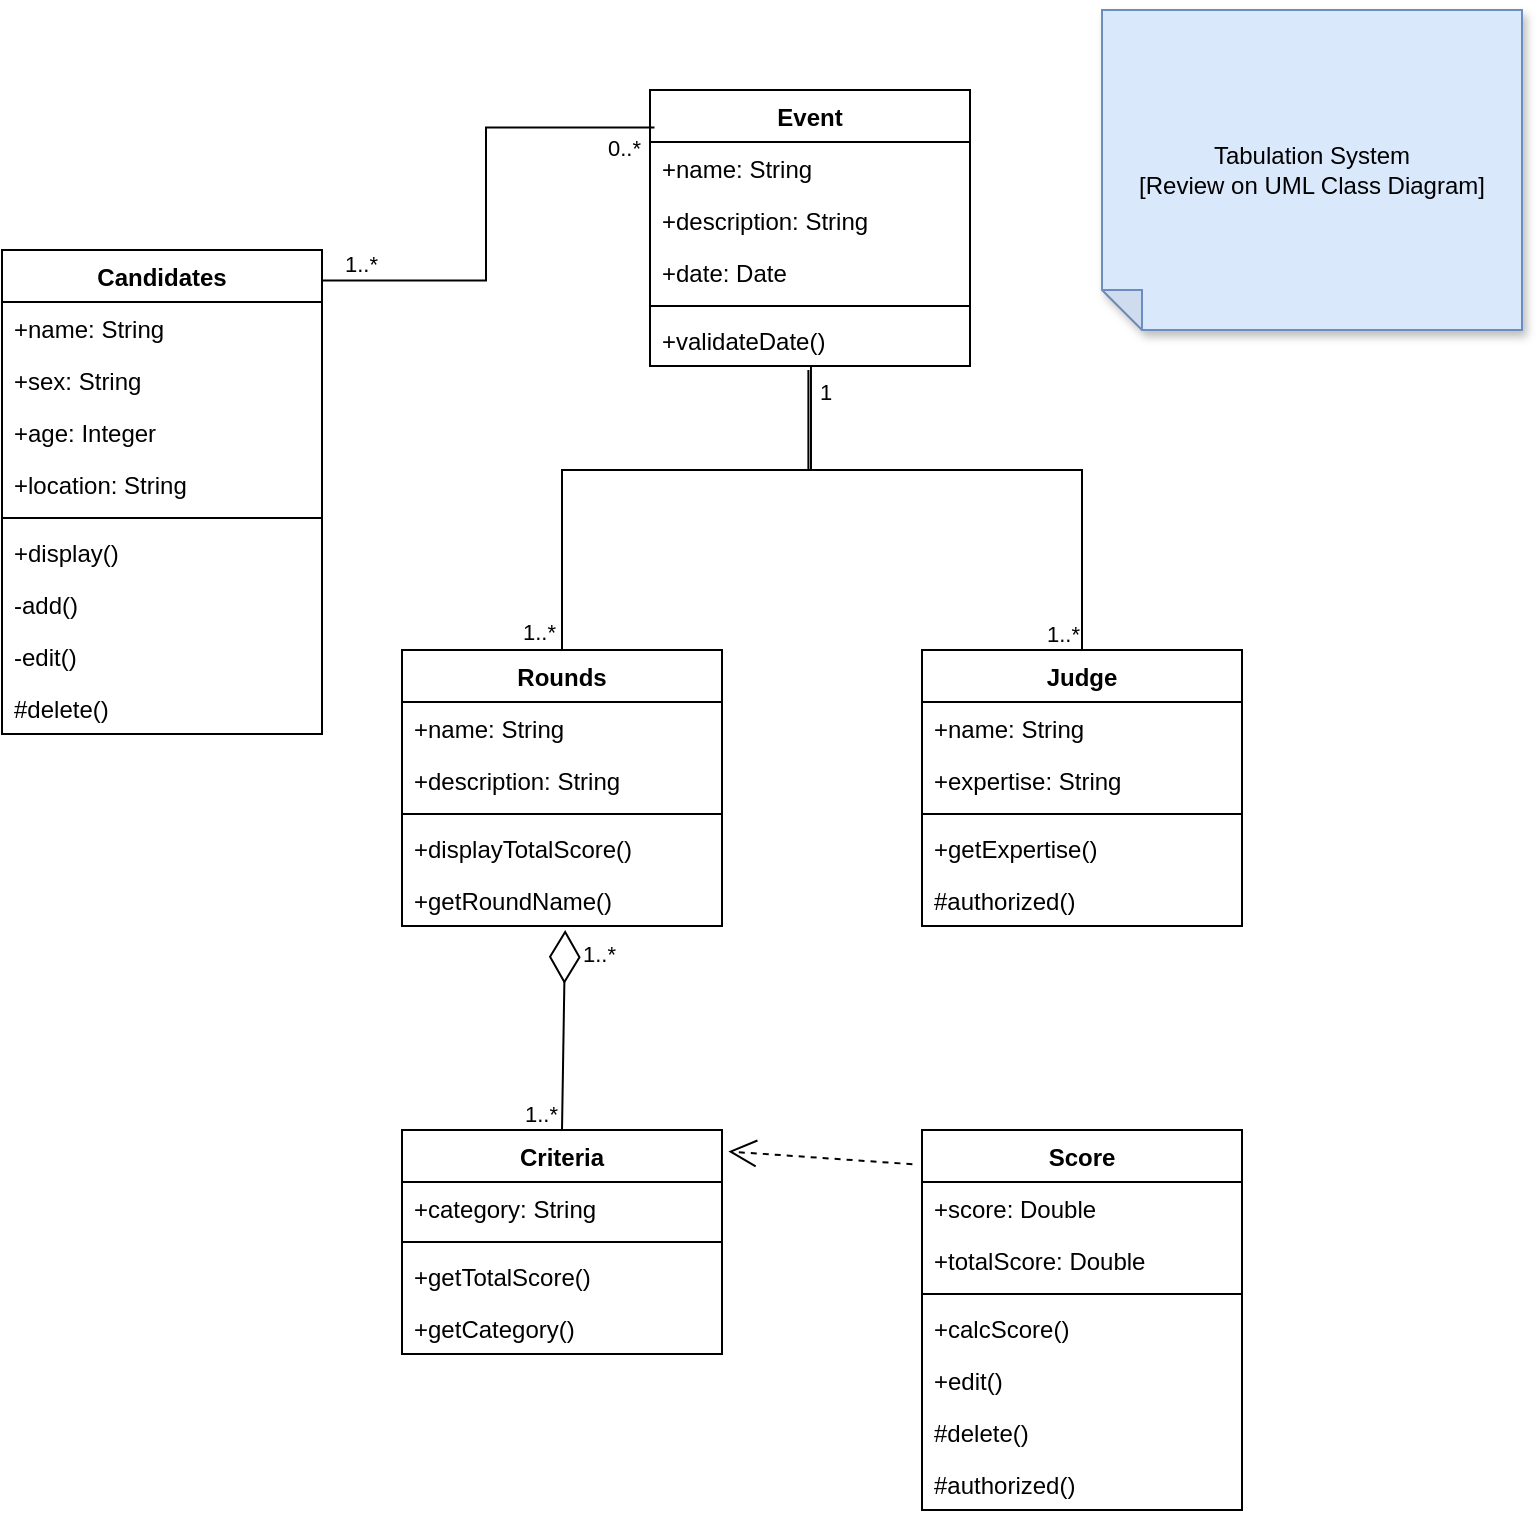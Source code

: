 <mxfile version="21.8.1" type="github">
  <diagram id="C5RBs43oDa-KdzZeNtuy" name="Page-1">
    <mxGraphModel dx="1050" dy="568" grid="1" gridSize="10" guides="1" tooltips="1" connect="1" arrows="1" fold="1" page="1" pageScale="1" pageWidth="827" pageHeight="1169" math="0" shadow="0">
      <root>
        <mxCell id="WIyWlLk6GJQsqaUBKTNV-0" />
        <mxCell id="WIyWlLk6GJQsqaUBKTNV-1" parent="WIyWlLk6GJQsqaUBKTNV-0" />
        <mxCell id="4XFe6pfDzy5YcLh7HWTz-14" value="Criteria" style="swimlane;fontStyle=1;align=center;verticalAlign=top;childLayout=stackLayout;horizontal=1;startSize=26;horizontalStack=0;resizeParent=1;resizeParentMax=0;resizeLast=0;collapsible=1;marginBottom=0;whiteSpace=wrap;html=1;" parent="WIyWlLk6GJQsqaUBKTNV-1" vertex="1">
          <mxGeometry x="210" y="600" width="160" height="112" as="geometry" />
        </mxCell>
        <mxCell id="4XFe6pfDzy5YcLh7HWTz-15" value="+category: String" style="text;strokeColor=none;fillColor=none;align=left;verticalAlign=top;spacingLeft=4;spacingRight=4;overflow=hidden;rotatable=0;points=[[0,0.5],[1,0.5]];portConstraint=eastwest;whiteSpace=wrap;html=1;" parent="4XFe6pfDzy5YcLh7HWTz-14" vertex="1">
          <mxGeometry y="26" width="160" height="26" as="geometry" />
        </mxCell>
        <mxCell id="4XFe6pfDzy5YcLh7HWTz-16" value="" style="line;strokeWidth=1;fillColor=none;align=left;verticalAlign=middle;spacingTop=-1;spacingLeft=3;spacingRight=3;rotatable=0;labelPosition=right;points=[];portConstraint=eastwest;strokeColor=inherit;" parent="4XFe6pfDzy5YcLh7HWTz-14" vertex="1">
          <mxGeometry y="52" width="160" height="8" as="geometry" />
        </mxCell>
        <mxCell id="4XFe6pfDzy5YcLh7HWTz-64" value="+getTotalScore()" style="text;strokeColor=none;fillColor=none;align=left;verticalAlign=top;spacingLeft=4;spacingRight=4;overflow=hidden;rotatable=0;points=[[0,0.5],[1,0.5]];portConstraint=eastwest;whiteSpace=wrap;html=1;" parent="4XFe6pfDzy5YcLh7HWTz-14" vertex="1">
          <mxGeometry y="60" width="160" height="26" as="geometry" />
        </mxCell>
        <mxCell id="4XFe6pfDzy5YcLh7HWTz-51" value="+getCategory()" style="text;strokeColor=none;fillColor=none;align=left;verticalAlign=top;spacingLeft=4;spacingRight=4;overflow=hidden;rotatable=0;points=[[0,0.5],[1,0.5]];portConstraint=eastwest;whiteSpace=wrap;html=1;" parent="4XFe6pfDzy5YcLh7HWTz-14" vertex="1">
          <mxGeometry y="86" width="160" height="26" as="geometry" />
        </mxCell>
        <mxCell id="4XFe6pfDzy5YcLh7HWTz-19" value="Candidates" style="swimlane;fontStyle=1;align=center;verticalAlign=top;childLayout=stackLayout;horizontal=1;startSize=26;horizontalStack=0;resizeParent=1;resizeParentMax=0;resizeLast=0;collapsible=1;marginBottom=0;whiteSpace=wrap;html=1;" parent="WIyWlLk6GJQsqaUBKTNV-1" vertex="1">
          <mxGeometry x="10" y="160" width="160" height="242" as="geometry" />
        </mxCell>
        <mxCell id="zkfFHV4jXpPFQw0GAbJ--7" value="+name: String" style="text;align=left;verticalAlign=top;spacingLeft=4;spacingRight=4;overflow=hidden;rotatable=0;points=[[0,0.5],[1,0.5]];portConstraint=eastwest;" parent="4XFe6pfDzy5YcLh7HWTz-19" vertex="1">
          <mxGeometry y="26" width="160" height="26" as="geometry" />
        </mxCell>
        <mxCell id="4XFe6pfDzy5YcLh7HWTz-9" value="+sex: String" style="text;strokeColor=none;fillColor=none;align=left;verticalAlign=top;spacingLeft=4;spacingRight=4;overflow=hidden;rotatable=0;points=[[0,0.5],[1,0.5]];portConstraint=eastwest;whiteSpace=wrap;html=1;" parent="4XFe6pfDzy5YcLh7HWTz-19" vertex="1">
          <mxGeometry y="52" width="160" height="26" as="geometry" />
        </mxCell>
        <mxCell id="4XFe6pfDzy5YcLh7HWTz-44" value="+age: Integer" style="text;strokeColor=none;fillColor=none;align=left;verticalAlign=top;spacingLeft=4;spacingRight=4;overflow=hidden;rotatable=0;points=[[0,0.5],[1,0.5]];portConstraint=eastwest;whiteSpace=wrap;html=1;" parent="4XFe6pfDzy5YcLh7HWTz-19" vertex="1">
          <mxGeometry y="78" width="160" height="26" as="geometry" />
        </mxCell>
        <mxCell id="zkfFHV4jXpPFQw0GAbJ--8" value="+location: String" style="text;align=left;verticalAlign=top;spacingLeft=4;spacingRight=4;overflow=hidden;rotatable=0;points=[[0,0.5],[1,0.5]];portConstraint=eastwest;rounded=0;shadow=0;html=0;" parent="4XFe6pfDzy5YcLh7HWTz-19" vertex="1">
          <mxGeometry y="104" width="160" height="26" as="geometry" />
        </mxCell>
        <mxCell id="4XFe6pfDzy5YcLh7HWTz-21" value="" style="line;strokeWidth=1;fillColor=none;align=left;verticalAlign=middle;spacingTop=-1;spacingLeft=3;spacingRight=3;rotatable=0;labelPosition=right;points=[];portConstraint=eastwest;strokeColor=inherit;" parent="4XFe6pfDzy5YcLh7HWTz-19" vertex="1">
          <mxGeometry y="130" width="160" height="8" as="geometry" />
        </mxCell>
        <mxCell id="zkfFHV4jXpPFQw0GAbJ--11" value="+display()" style="text;align=left;verticalAlign=top;spacingLeft=4;spacingRight=4;overflow=hidden;rotatable=0;points=[[0,0.5],[1,0.5]];portConstraint=eastwest;" parent="4XFe6pfDzy5YcLh7HWTz-19" vertex="1">
          <mxGeometry y="138" width="160" height="26" as="geometry" />
        </mxCell>
        <mxCell id="4XFe6pfDzy5YcLh7HWTz-11" value="-add()" style="text;strokeColor=none;fillColor=none;align=left;verticalAlign=top;spacingLeft=4;spacingRight=4;overflow=hidden;rotatable=0;points=[[0,0.5],[1,0.5]];portConstraint=eastwest;whiteSpace=wrap;html=1;" parent="4XFe6pfDzy5YcLh7HWTz-19" vertex="1">
          <mxGeometry y="164" width="160" height="26" as="geometry" />
        </mxCell>
        <mxCell id="4XFe6pfDzy5YcLh7HWTz-12" value="-edit()" style="text;strokeColor=none;fillColor=none;align=left;verticalAlign=top;spacingLeft=4;spacingRight=4;overflow=hidden;rotatable=0;points=[[0,0.5],[1,0.5]];portConstraint=eastwest;whiteSpace=wrap;html=1;" parent="4XFe6pfDzy5YcLh7HWTz-19" vertex="1">
          <mxGeometry y="190" width="160" height="26" as="geometry" />
        </mxCell>
        <mxCell id="4XFe6pfDzy5YcLh7HWTz-13" value="#delete()" style="text;strokeColor=none;fillColor=none;align=left;verticalAlign=top;spacingLeft=4;spacingRight=4;overflow=hidden;rotatable=0;points=[[0,0.5],[1,0.5]];portConstraint=eastwest;whiteSpace=wrap;html=1;" parent="4XFe6pfDzy5YcLh7HWTz-19" vertex="1">
          <mxGeometry y="216" width="160" height="26" as="geometry" />
        </mxCell>
        <mxCell id="4XFe6pfDzy5YcLh7HWTz-23" value="Score" style="swimlane;fontStyle=1;align=center;verticalAlign=top;childLayout=stackLayout;horizontal=1;startSize=26;horizontalStack=0;resizeParent=1;resizeParentMax=0;resizeLast=0;collapsible=1;marginBottom=0;whiteSpace=wrap;html=1;" parent="WIyWlLk6GJQsqaUBKTNV-1" vertex="1">
          <mxGeometry x="470" y="600" width="160" height="190" as="geometry" />
        </mxCell>
        <mxCell id="4XFe6pfDzy5YcLh7HWTz-50" value="+score: Double" style="text;strokeColor=none;fillColor=none;align=left;verticalAlign=top;spacingLeft=4;spacingRight=4;overflow=hidden;rotatable=0;points=[[0,0.5],[1,0.5]];portConstraint=eastwest;whiteSpace=wrap;html=1;" parent="4XFe6pfDzy5YcLh7HWTz-23" vertex="1">
          <mxGeometry y="26" width="160" height="26" as="geometry" />
        </mxCell>
        <mxCell id="4XFe6pfDzy5YcLh7HWTz-6" value="+totalScore: Double" style="text;strokeColor=none;fillColor=none;align=left;verticalAlign=top;spacingLeft=4;spacingRight=4;overflow=hidden;rotatable=0;points=[[0,0.5],[1,0.5]];portConstraint=eastwest;whiteSpace=wrap;html=1;" parent="4XFe6pfDzy5YcLh7HWTz-23" vertex="1">
          <mxGeometry y="52" width="160" height="26" as="geometry" />
        </mxCell>
        <mxCell id="4XFe6pfDzy5YcLh7HWTz-25" value="" style="line;strokeWidth=1;fillColor=none;align=left;verticalAlign=middle;spacingTop=-1;spacingLeft=3;spacingRight=3;rotatable=0;labelPosition=right;points=[];portConstraint=eastwest;strokeColor=inherit;" parent="4XFe6pfDzy5YcLh7HWTz-23" vertex="1">
          <mxGeometry y="78" width="160" height="8" as="geometry" />
        </mxCell>
        <mxCell id="4XFe6pfDzy5YcLh7HWTz-47" value="+calcScore()" style="text;strokeColor=none;fillColor=none;align=left;verticalAlign=top;spacingLeft=4;spacingRight=4;overflow=hidden;rotatable=0;points=[[0,0.5],[1,0.5]];portConstraint=eastwest;whiteSpace=wrap;html=1;" parent="4XFe6pfDzy5YcLh7HWTz-23" vertex="1">
          <mxGeometry y="86" width="160" height="26" as="geometry" />
        </mxCell>
        <mxCell id="VrfBKMHsfDvfyahwSBMf-9" value="+edit()" style="text;strokeColor=none;fillColor=none;align=left;verticalAlign=top;spacingLeft=4;spacingRight=4;overflow=hidden;rotatable=0;points=[[0,0.5],[1,0.5]];portConstraint=eastwest;whiteSpace=wrap;html=1;" vertex="1" parent="4XFe6pfDzy5YcLh7HWTz-23">
          <mxGeometry y="112" width="160" height="26" as="geometry" />
        </mxCell>
        <mxCell id="4XFe6pfDzy5YcLh7HWTz-30" value="#delete()" style="text;strokeColor=none;fillColor=none;align=left;verticalAlign=top;spacingLeft=4;spacingRight=4;overflow=hidden;rotatable=0;points=[[0,0.5],[1,0.5]];portConstraint=eastwest;whiteSpace=wrap;html=1;" parent="4XFe6pfDzy5YcLh7HWTz-23" vertex="1">
          <mxGeometry y="138" width="160" height="26" as="geometry" />
        </mxCell>
        <mxCell id="4XFe6pfDzy5YcLh7HWTz-63" value="#authorized()" style="text;strokeColor=none;fillColor=none;align=left;verticalAlign=top;spacingLeft=4;spacingRight=4;overflow=hidden;rotatable=0;points=[[0,0.5],[1,0.5]];portConstraint=eastwest;whiteSpace=wrap;html=1;" parent="4XFe6pfDzy5YcLh7HWTz-23" vertex="1">
          <mxGeometry y="164" width="160" height="26" as="geometry" />
        </mxCell>
        <mxCell id="4XFe6pfDzy5YcLh7HWTz-31" value="Event" style="swimlane;fontStyle=1;align=center;verticalAlign=top;childLayout=stackLayout;horizontal=1;startSize=26;horizontalStack=0;resizeParent=1;resizeParentMax=0;resizeLast=0;collapsible=1;marginBottom=0;whiteSpace=wrap;html=1;" parent="WIyWlLk6GJQsqaUBKTNV-1" vertex="1">
          <mxGeometry x="334" y="80" width="160" height="138" as="geometry" />
        </mxCell>
        <mxCell id="zkfFHV4jXpPFQw0GAbJ--1" value="+name: String" style="text;align=left;verticalAlign=top;spacingLeft=4;spacingRight=4;overflow=hidden;rotatable=0;points=[[0,0.5],[1,0.5]];portConstraint=eastwest;" parent="4XFe6pfDzy5YcLh7HWTz-31" vertex="1">
          <mxGeometry y="26" width="160" height="26" as="geometry" />
        </mxCell>
        <mxCell id="VrfBKMHsfDvfyahwSBMf-10" value="+description: String" style="text;strokeColor=none;fillColor=none;align=left;verticalAlign=top;spacingLeft=4;spacingRight=4;overflow=hidden;rotatable=0;points=[[0,0.5],[1,0.5]];portConstraint=eastwest;whiteSpace=wrap;html=1;" vertex="1" parent="4XFe6pfDzy5YcLh7HWTz-31">
          <mxGeometry y="52" width="160" height="26" as="geometry" />
        </mxCell>
        <mxCell id="zkfFHV4jXpPFQw0GAbJ--2" value="+date: Date" style="text;align=left;verticalAlign=top;spacingLeft=4;spacingRight=4;overflow=hidden;rotatable=0;points=[[0,0.5],[1,0.5]];portConstraint=eastwest;rounded=0;shadow=0;html=0;" parent="4XFe6pfDzy5YcLh7HWTz-31" vertex="1">
          <mxGeometry y="78" width="160" height="26" as="geometry" />
        </mxCell>
        <mxCell id="4XFe6pfDzy5YcLh7HWTz-33" value="" style="line;strokeWidth=1;fillColor=none;align=left;verticalAlign=middle;spacingTop=-1;spacingLeft=3;spacingRight=3;rotatable=0;labelPosition=right;points=[];portConstraint=eastwest;strokeColor=inherit;" parent="4XFe6pfDzy5YcLh7HWTz-31" vertex="1">
          <mxGeometry y="104" width="160" height="8" as="geometry" />
        </mxCell>
        <mxCell id="4XFe6pfDzy5YcLh7HWTz-35" value="+validateDate()" style="text;align=left;verticalAlign=top;spacingLeft=4;spacingRight=4;overflow=hidden;rotatable=0;points=[[0,0.5],[1,0.5]];portConstraint=eastwest;" parent="4XFe6pfDzy5YcLh7HWTz-31" vertex="1">
          <mxGeometry y="112" width="160" height="26" as="geometry" />
        </mxCell>
        <mxCell id="4XFe6pfDzy5YcLh7HWTz-36" value="Judge" style="swimlane;fontStyle=1;align=center;verticalAlign=top;childLayout=stackLayout;horizontal=1;startSize=26;horizontalStack=0;resizeParent=1;resizeParentMax=0;resizeLast=0;collapsible=1;marginBottom=0;whiteSpace=wrap;html=1;" parent="WIyWlLk6GJQsqaUBKTNV-1" vertex="1">
          <mxGeometry x="470" y="360" width="160" height="138" as="geometry" />
        </mxCell>
        <mxCell id="zkfFHV4jXpPFQw0GAbJ--14" value="+name: String" style="text;align=left;verticalAlign=top;spacingLeft=4;spacingRight=4;overflow=hidden;rotatable=0;points=[[0,0.5],[1,0.5]];portConstraint=eastwest;" parent="4XFe6pfDzy5YcLh7HWTz-36" vertex="1">
          <mxGeometry y="26" width="160" height="26" as="geometry" />
        </mxCell>
        <mxCell id="4XFe6pfDzy5YcLh7HWTz-8" value="+expertise: String" style="text;strokeColor=none;fillColor=none;align=left;verticalAlign=top;spacingLeft=4;spacingRight=4;overflow=hidden;rotatable=0;points=[[0,0.5],[1,0.5]];portConstraint=eastwest;whiteSpace=wrap;html=1;" parent="4XFe6pfDzy5YcLh7HWTz-36" vertex="1">
          <mxGeometry y="52" width="160" height="26" as="geometry" />
        </mxCell>
        <mxCell id="4XFe6pfDzy5YcLh7HWTz-38" value="" style="line;strokeWidth=1;fillColor=none;align=left;verticalAlign=middle;spacingTop=-1;spacingLeft=3;spacingRight=3;rotatable=0;labelPosition=right;points=[];portConstraint=eastwest;strokeColor=inherit;" parent="4XFe6pfDzy5YcLh7HWTz-36" vertex="1">
          <mxGeometry y="78" width="160" height="8" as="geometry" />
        </mxCell>
        <mxCell id="4XFe6pfDzy5YcLh7HWTz-39" value="+getExpertise()" style="text;strokeColor=none;fillColor=none;align=left;verticalAlign=top;spacingLeft=4;spacingRight=4;overflow=hidden;rotatable=0;points=[[0,0.5],[1,0.5]];portConstraint=eastwest;whiteSpace=wrap;html=1;" parent="4XFe6pfDzy5YcLh7HWTz-36" vertex="1">
          <mxGeometry y="86" width="160" height="26" as="geometry" />
        </mxCell>
        <mxCell id="4XFe6pfDzy5YcLh7HWTz-49" value="#authorized()" style="text;strokeColor=none;fillColor=none;align=left;verticalAlign=top;spacingLeft=4;spacingRight=4;overflow=hidden;rotatable=0;points=[[0,0.5],[1,0.5]];portConstraint=eastwest;whiteSpace=wrap;html=1;" parent="4XFe6pfDzy5YcLh7HWTz-36" vertex="1">
          <mxGeometry y="112" width="160" height="26" as="geometry" />
        </mxCell>
        <mxCell id="4XFe6pfDzy5YcLh7HWTz-40" value="Rounds" style="swimlane;fontStyle=1;align=center;verticalAlign=top;childLayout=stackLayout;horizontal=1;startSize=26;horizontalStack=0;resizeParent=1;resizeParentMax=0;resizeLast=0;collapsible=1;marginBottom=0;whiteSpace=wrap;html=1;" parent="WIyWlLk6GJQsqaUBKTNV-1" vertex="1">
          <mxGeometry x="210" y="360" width="160" height="138" as="geometry" />
        </mxCell>
        <mxCell id="zkfFHV4jXpPFQw0GAbJ--20" value="+name: String" style="text;align=left;verticalAlign=top;spacingLeft=4;spacingRight=4;overflow=hidden;rotatable=0;points=[[0,0.5],[1,0.5]];portConstraint=eastwest;rounded=0;shadow=0;html=0;" parent="4XFe6pfDzy5YcLh7HWTz-40" vertex="1">
          <mxGeometry y="26" width="160" height="26" as="geometry" />
        </mxCell>
        <mxCell id="VrfBKMHsfDvfyahwSBMf-8" value="+description: String" style="text;strokeColor=none;fillColor=none;align=left;verticalAlign=top;spacingLeft=4;spacingRight=4;overflow=hidden;rotatable=0;points=[[0,0.5],[1,0.5]];portConstraint=eastwest;whiteSpace=wrap;html=1;" vertex="1" parent="4XFe6pfDzy5YcLh7HWTz-40">
          <mxGeometry y="52" width="160" height="26" as="geometry" />
        </mxCell>
        <mxCell id="4XFe6pfDzy5YcLh7HWTz-42" value="" style="line;strokeWidth=1;fillColor=none;align=left;verticalAlign=middle;spacingTop=-1;spacingLeft=3;spacingRight=3;rotatable=0;labelPosition=right;points=[];portConstraint=eastwest;strokeColor=inherit;" parent="4XFe6pfDzy5YcLh7HWTz-40" vertex="1">
          <mxGeometry y="78" width="160" height="8" as="geometry" />
        </mxCell>
        <mxCell id="4XFe6pfDzy5YcLh7HWTz-61" value="+displayTotalScore()" style="text;strokeColor=none;fillColor=none;align=left;verticalAlign=top;spacingLeft=4;spacingRight=4;overflow=hidden;rotatable=0;points=[[0,0.5],[1,0.5]];portConstraint=eastwest;whiteSpace=wrap;html=1;" parent="4XFe6pfDzy5YcLh7HWTz-40" vertex="1">
          <mxGeometry y="86" width="160" height="26" as="geometry" />
        </mxCell>
        <mxCell id="4XFe6pfDzy5YcLh7HWTz-43" value="+getRoundName()" style="text;strokeColor=none;fillColor=none;align=left;verticalAlign=top;spacingLeft=4;spacingRight=4;overflow=hidden;rotatable=0;points=[[0,0.5],[1,0.5]];portConstraint=eastwest;whiteSpace=wrap;html=1;" parent="4XFe6pfDzy5YcLh7HWTz-40" vertex="1">
          <mxGeometry y="112" width="160" height="26" as="geometry" />
        </mxCell>
        <mxCell id="4XFe6pfDzy5YcLh7HWTz-85" value="" style="endArrow=none;html=1;edgeStyle=orthogonalEdgeStyle;rounded=0;exitX=0.014;exitY=0.136;exitDx=0;exitDy=0;exitPerimeter=0;entryX=1.001;entryY=0.063;entryDx=0;entryDy=0;entryPerimeter=0;" parent="WIyWlLk6GJQsqaUBKTNV-1" source="4XFe6pfDzy5YcLh7HWTz-31" target="4XFe6pfDzy5YcLh7HWTz-19" edge="1">
          <mxGeometry relative="1" as="geometry">
            <mxPoint x="320" y="300" as="sourcePoint" />
            <mxPoint x="230" y="175" as="targetPoint" />
          </mxGeometry>
        </mxCell>
        <mxCell id="4XFe6pfDzy5YcLh7HWTz-86" value="0..*" style="edgeLabel;resizable=0;html=1;align=left;verticalAlign=bottom;" parent="4XFe6pfDzy5YcLh7HWTz-85" connectable="0" vertex="1">
          <mxGeometry x="-1" relative="1" as="geometry">
            <mxPoint x="-25" y="19" as="offset" />
          </mxGeometry>
        </mxCell>
        <mxCell id="4XFe6pfDzy5YcLh7HWTz-87" value="1..*" style="edgeLabel;resizable=0;html=1;align=right;verticalAlign=bottom;" parent="4XFe6pfDzy5YcLh7HWTz-85" connectable="0" vertex="1">
          <mxGeometry x="1" relative="1" as="geometry">
            <mxPoint x="28" as="offset" />
          </mxGeometry>
        </mxCell>
        <mxCell id="4XFe6pfDzy5YcLh7HWTz-97" value="" style="endArrow=none;html=1;edgeStyle=orthogonalEdgeStyle;rounded=0;exitX=0.503;exitY=1.005;exitDx=0;exitDy=0;exitPerimeter=0;entryX=0.5;entryY=0;entryDx=0;entryDy=0;" parent="WIyWlLk6GJQsqaUBKTNV-1" source="4XFe6pfDzy5YcLh7HWTz-35" target="4XFe6pfDzy5YcLh7HWTz-40" edge="1">
          <mxGeometry relative="1" as="geometry">
            <mxPoint x="440" y="290" as="sourcePoint" />
            <mxPoint x="420" y="370" as="targetPoint" />
            <Array as="points">
              <mxPoint x="415" y="270" />
              <mxPoint x="290" y="270" />
            </Array>
          </mxGeometry>
        </mxCell>
        <mxCell id="4XFe6pfDzy5YcLh7HWTz-98" value="1" style="edgeLabel;resizable=0;html=1;align=left;verticalAlign=bottom;" parent="4XFe6pfDzy5YcLh7HWTz-97" connectable="0" vertex="1">
          <mxGeometry x="-1" relative="1" as="geometry">
            <mxPoint x="3" y="21" as="offset" />
          </mxGeometry>
        </mxCell>
        <mxCell id="4XFe6pfDzy5YcLh7HWTz-99" value="1..*" style="edgeLabel;resizable=0;html=1;align=right;verticalAlign=bottom;" parent="4XFe6pfDzy5YcLh7HWTz-97" connectable="0" vertex="1">
          <mxGeometry x="1" relative="1" as="geometry">
            <mxPoint x="-3" y="-1" as="offset" />
          </mxGeometry>
        </mxCell>
        <mxCell id="VrfBKMHsfDvfyahwSBMf-5" value="1..*" style="edgeLabel;resizable=0;html=1;align=right;verticalAlign=bottom;" connectable="0" vertex="1" parent="4XFe6pfDzy5YcLh7HWTz-97">
          <mxGeometry x="1" relative="1" as="geometry">
            <mxPoint x="27" y="160" as="offset" />
          </mxGeometry>
        </mxCell>
        <mxCell id="VrfBKMHsfDvfyahwSBMf-6" value="1..*" style="edgeLabel;resizable=0;html=1;align=right;verticalAlign=bottom;" connectable="0" vertex="1" parent="4XFe6pfDzy5YcLh7HWTz-97">
          <mxGeometry x="1" relative="1" as="geometry">
            <mxPoint x="-2" y="240" as="offset" />
          </mxGeometry>
        </mxCell>
        <mxCell id="4XFe6pfDzy5YcLh7HWTz-107" value="Tabulation System &lt;br&gt;[Review on UML Class Diagram]" style="shape=note;whiteSpace=wrap;html=1;backgroundOutline=1;darkOpacity=0.05;fillColor=#dae8fc;strokeColor=#6c8ebf;fillStyle=solid;direction=west;gradientDirection=north;shadow=1;size=20;pointerEvents=1;" parent="WIyWlLk6GJQsqaUBKTNV-1" vertex="1">
          <mxGeometry x="560" y="40" width="210" height="160" as="geometry" />
        </mxCell>
        <mxCell id="4XFe6pfDzy5YcLh7HWTz-108" value="" style="endArrow=none;html=1;edgeStyle=orthogonalEdgeStyle;rounded=0;entryX=0.5;entryY=0;entryDx=0;entryDy=0;exitX=0.495;exitY=1.077;exitDx=0;exitDy=0;exitPerimeter=0;" parent="WIyWlLk6GJQsqaUBKTNV-1" source="4XFe6pfDzy5YcLh7HWTz-35" target="4XFe6pfDzy5YcLh7HWTz-36" edge="1">
          <mxGeometry relative="1" as="geometry">
            <mxPoint x="480" y="230" as="sourcePoint" />
            <mxPoint x="530" y="460" as="targetPoint" />
            <Array as="points">
              <mxPoint x="413" y="270" />
              <mxPoint x="550" y="270" />
            </Array>
          </mxGeometry>
        </mxCell>
        <mxCell id="4XFe6pfDzy5YcLh7HWTz-110" value="1..*" style="edgeLabel;resizable=0;html=1;align=right;verticalAlign=bottom;" parent="4XFe6pfDzy5YcLh7HWTz-108" connectable="0" vertex="1">
          <mxGeometry x="1" relative="1" as="geometry">
            <mxPoint x="-1" as="offset" />
          </mxGeometry>
        </mxCell>
        <mxCell id="VrfBKMHsfDvfyahwSBMf-4" value="" style="endArrow=open;endSize=12;dashed=1;html=1;rounded=0;exitX=-0.03;exitY=0.09;exitDx=0;exitDy=0;entryX=1.02;entryY=0.096;entryDx=0;entryDy=0;entryPerimeter=0;exitPerimeter=0;" edge="1" parent="WIyWlLk6GJQsqaUBKTNV-1" source="4XFe6pfDzy5YcLh7HWTz-23" target="4XFe6pfDzy5YcLh7HWTz-14">
          <mxGeometry width="160" relative="1" as="geometry">
            <mxPoint x="415.6" y="615.19" as="sourcePoint" />
            <mxPoint x="414.0" y="489.998" as="targetPoint" />
          </mxGeometry>
        </mxCell>
        <mxCell id="VrfBKMHsfDvfyahwSBMf-7" value="" style="endArrow=diamondThin;endFill=0;endSize=24;html=1;rounded=0;exitX=0.5;exitY=0;exitDx=0;exitDy=0;entryX=0.51;entryY=1.077;entryDx=0;entryDy=0;entryPerimeter=0;" edge="1" parent="WIyWlLk6GJQsqaUBKTNV-1" source="4XFe6pfDzy5YcLh7HWTz-14" target="4XFe6pfDzy5YcLh7HWTz-43">
          <mxGeometry width="160" relative="1" as="geometry">
            <mxPoint x="220" y="430" as="sourcePoint" />
            <mxPoint x="380" y="430" as="targetPoint" />
          </mxGeometry>
        </mxCell>
      </root>
    </mxGraphModel>
  </diagram>
</mxfile>

